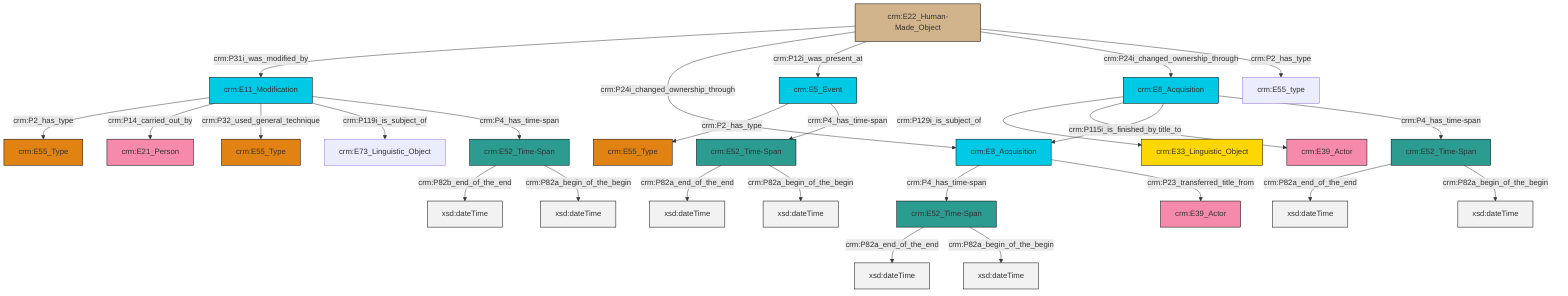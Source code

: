 graph TD
classDef Literal fill:#f2f2f2,stroke:#000000;
classDef CRM_Entity fill:#FFFFFF,stroke:#000000;
classDef Temporal_Entity fill:#00C9E6, stroke:#000000;
classDef Type fill:#E18312, stroke:#000000;
classDef Time-Span fill:#2C9C91, stroke:#000000;
classDef Appellation fill:#FFEB7F, stroke:#000000;
classDef Place fill:#008836, stroke:#000000;
classDef Persistent_Item fill:#B266B2, stroke:#000000;
classDef Conceptual_Object fill:#FFD700, stroke:#000000;
classDef Physical_Thing fill:#D2B48C, stroke:#000000;
classDef Actor fill:#f58aad, stroke:#000000;
classDef PC_Classes fill:#4ce600, stroke:#000000;
classDef Multi fill:#cccccc,stroke:#000000;

4["crm:E52_Time-Span"]:::Time-Span -->|crm:P82a_end_of_the_end| 5[xsd:dateTime]:::Literal
6["crm:E5_Event"]:::Temporal_Entity -->|crm:P2_has_type| 7["crm:E55_Type"]:::Type
11["crm:E52_Time-Span"]:::Time-Span -->|crm:P82a_end_of_the_end| 12[xsd:dateTime]:::Literal
19["crm:E22_Human-Made_Object"]:::Physical_Thing -->|crm:P31i_was_modified_by| 15["crm:E11_Modification"]:::Temporal_Entity
15["crm:E11_Modification"]:::Temporal_Entity -->|crm:P2_has_type| 0["crm:E55_Type"]:::Type
2["crm:E52_Time-Span"]:::Time-Span -->|crm:P82a_end_of_the_end| 22[xsd:dateTime]:::Literal
11["crm:E52_Time-Span"]:::Time-Span -->|crm:P82a_begin_of_the_begin| 25[xsd:dateTime]:::Literal
26["crm:E52_Time-Span"]:::Time-Span -->|crm:P82b_end_of_the_end| 27[xsd:dateTime]:::Literal
28["crm:E8_Acquisition"]:::Temporal_Entity -->|crm:P129i_is_subject_of| 13["crm:E33_Linguistic_Object"]:::Conceptual_Object
4["crm:E52_Time-Span"]:::Time-Span -->|crm:P82a_begin_of_the_begin| 30[xsd:dateTime]:::Literal
19["crm:E22_Human-Made_Object"]:::Physical_Thing -->|crm:P24i_changed_ownership_through| 31["crm:E8_Acquisition"]:::Temporal_Entity
28["crm:E8_Acquisition"]:::Temporal_Entity -->|crm:P22_transferred_title_to| 17["crm:E39_Actor"]:::Actor
19["crm:E22_Human-Made_Object"]:::Physical_Thing -->|crm:P12i_was_present_at| 6["crm:E5_Event"]:::Temporal_Entity
28["crm:E8_Acquisition"]:::Temporal_Entity -->|crm:P115i_is_finished_by| 31["crm:E8_Acquisition"]:::Temporal_Entity
28["crm:E8_Acquisition"]:::Temporal_Entity -->|crm:P4_has_time-span| 11["crm:E52_Time-Span"]:::Time-Span
26["crm:E52_Time-Span"]:::Time-Span -->|crm:P82a_begin_of_the_begin| 36[xsd:dateTime]:::Literal
31["crm:E8_Acquisition"]:::Temporal_Entity -->|crm:P4_has_time-span| 4["crm:E52_Time-Span"]:::Time-Span
31["crm:E8_Acquisition"]:::Temporal_Entity -->|crm:P23_transferred_title_from| 34["crm:E39_Actor"]:::Actor
2["crm:E52_Time-Span"]:::Time-Span -->|crm:P82a_begin_of_the_begin| 40[xsd:dateTime]:::Literal
15["crm:E11_Modification"]:::Temporal_Entity -->|crm:P14_carried_out_by| 20["crm:E21_Person"]:::Actor
15["crm:E11_Modification"]:::Temporal_Entity -->|crm:P32_used_general_technique| 9["crm:E55_Type"]:::Type
15["crm:E11_Modification"]:::Temporal_Entity -->|crm:P119i_is_subject_of| 32["crm:E73_Linguistic_Object"]:::Default
15["crm:E11_Modification"]:::Temporal_Entity -->|crm:P4_has_time-span| 26["crm:E52_Time-Span"]:::Time-Span
6["crm:E5_Event"]:::Temporal_Entity -->|crm:P4_has_time-span| 2["crm:E52_Time-Span"]:::Time-Span
19["crm:E22_Human-Made_Object"]:::Physical_Thing -->|crm:P24i_changed_ownership_through| 28["crm:E8_Acquisition"]:::Temporal_Entity
19["crm:E22_Human-Made_Object"]:::Physical_Thing -->|crm:P2_has_type| 23["crm:E55_type"]:::Default